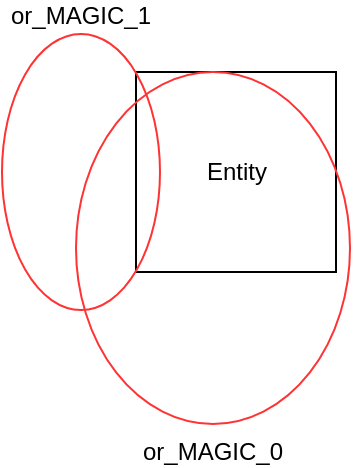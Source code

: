 <mxfile>
    <diagram id="hQ-Cs7wQ3TDOvp4tmai6" name="Page-1">
        <mxGraphModel dx="413" dy="143" grid="1" gridSize="10" guides="1" tooltips="1" connect="1" arrows="1" fold="1" page="1" pageScale="1" pageWidth="900" pageHeight="1600" math="0" shadow="0">
            <root>
                <mxCell id="0"/>
                <mxCell id="1" parent="0"/>
                <mxCell id="2" value="Entity" style="shadow=0;dashed=0;align=center;html=1;strokeWidth=1;shape=mxgraph.rtl.abstract.entity;container=1;collapsible=0;kind=or;drawPins=1;left=4;right=4;bottom=4;top=5;externalPins=1;leftArr=,,,;" parent="1" vertex="1">
                    <mxGeometry x="97" y="69" width="100" height="100" as="geometry"/>
                </mxCell>
                <mxCell id="3" value="or_MAGIC_0" style="ellipse;whiteSpace=wrap;html=1;fillColor=none;strokeColor=#FF3333;verticalAlign=top;labelPosition=center;verticalLabelPosition=bottom;align=center;" parent="1" vertex="1">
                    <mxGeometry x="67" y="69" width="137" height="176" as="geometry"/>
                </mxCell>
                <mxCell id="4" value="or_MAGIC_1" style="ellipse;whiteSpace=wrap;html=1;fillColor=none;strokeColor=#FF3333;verticalAlign=bottom;labelPosition=center;verticalLabelPosition=top;align=center;" parent="1" vertex="1">
                    <mxGeometry x="30" y="50" width="79" height="138" as="geometry"/>
                </mxCell>
            </root>
        </mxGraphModel>
    </diagram>
</mxfile>